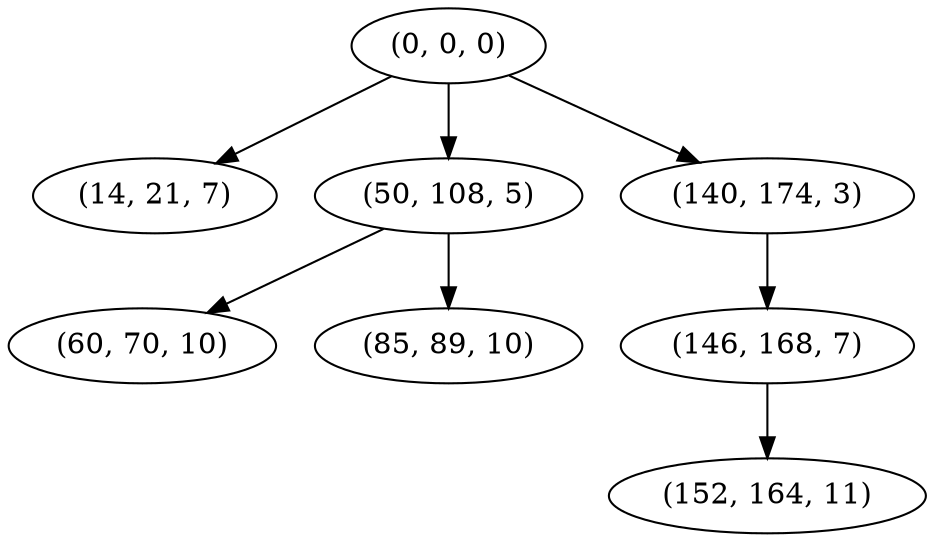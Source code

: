 digraph tree {
    "(0, 0, 0)";
    "(14, 21, 7)";
    "(50, 108, 5)";
    "(60, 70, 10)";
    "(85, 89, 10)";
    "(140, 174, 3)";
    "(146, 168, 7)";
    "(152, 164, 11)";
    "(0, 0, 0)" -> "(14, 21, 7)";
    "(0, 0, 0)" -> "(50, 108, 5)";
    "(0, 0, 0)" -> "(140, 174, 3)";
    "(50, 108, 5)" -> "(60, 70, 10)";
    "(50, 108, 5)" -> "(85, 89, 10)";
    "(140, 174, 3)" -> "(146, 168, 7)";
    "(146, 168, 7)" -> "(152, 164, 11)";
}
